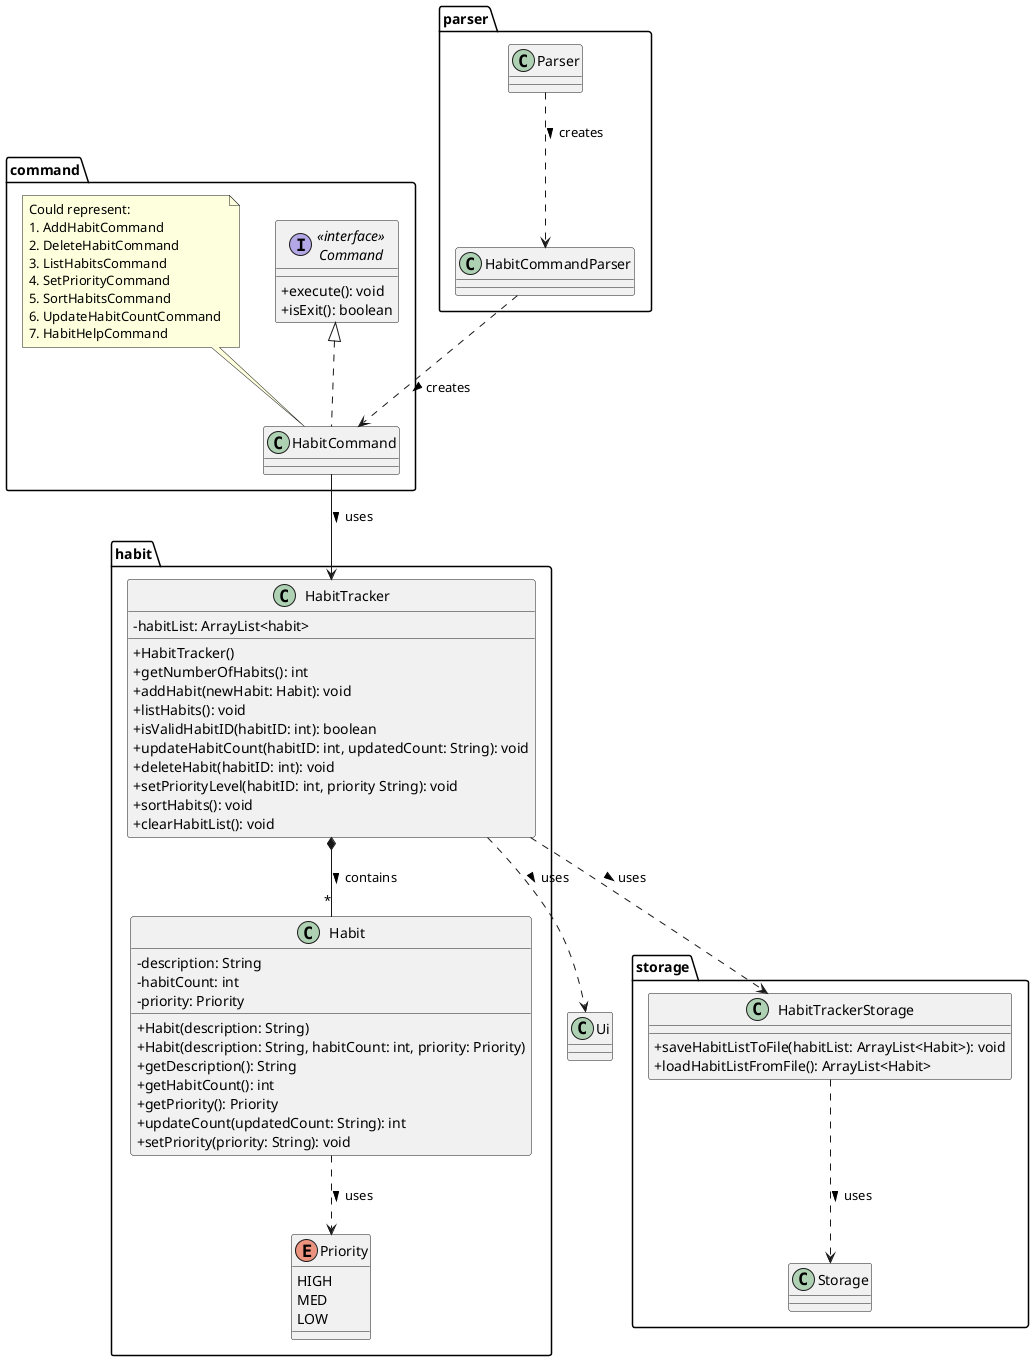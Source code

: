 @startuml
'https://plantuml.com/class-diagram

skinparam classAttributeIconSize 0

package parser {
    class HabitCommandParser {
    }

    class Parser {
    }
}

package command {
    interface "<<interface>>\nCommand" as Command {
               + execute(): void
               + isExit(): boolean
    }

    class HabitCommand implements Command {
    }
    note top of HabitCommand: Could represent: \n1. AddHabitCommand \n2. DeleteHabitCommand \n3. ListHabitsCommand \n4. SetPriorityCommand \n5. SortHabitsCommand \n6. UpdateHabitCountCommand \n7. HabitHelpCommand
}

Package habit {
    class HabitTracker {
        - habitList: ArrayList<habit>

        + HabitTracker()
        + getNumberOfHabits(): int
        + addHabit(newHabit: Habit): void
        + listHabits(): void
        + isValidHabitID(habitID: int): boolean
        + updateHabitCount(habitID: int, updatedCount: String): void
        + deleteHabit(habitID: int): void
        + setPriorityLevel(habitID: int, priority String): void
        + sortHabits(): void
        + clearHabitList(): void
    }

    class Habit {
        - description: String
        - habitCount: int
        - priority: Priority

        + Habit(description: String)
        + Habit(description: String, habitCount: int, priority: Priority)
        + getDescription(): String
        + getHabitCount(): int
        + getPriority(): Priority
        + updateCount(updatedCount: String): int
        + setPriority(priority: String): void
    }

    enum Priority {
      HIGH
      MED
      LOW
    }
}

Package storage {
    class Storage {
    }

    class HabitTrackerStorage {
        + saveHabitListToFile(habitList: ArrayList<Habit>): void
        + loadHabitListFromFile(): ArrayList<Habit>
    }
}

class Ui {
}

HabitTracker *-- "*" Habit : contains >
Habit ..> Priority : uses >

HabitTracker ..> HabitTrackerStorage : uses >
HabitTrackerStorage ..> Storage : uses >
HabitTracker ..> Ui : uses >

Parser ..> HabitCommandParser : creates >
HabitCommandParser .DOWN.> HabitCommand : creates >

HabitCommand --> HabitTracker : uses >




@enduml

